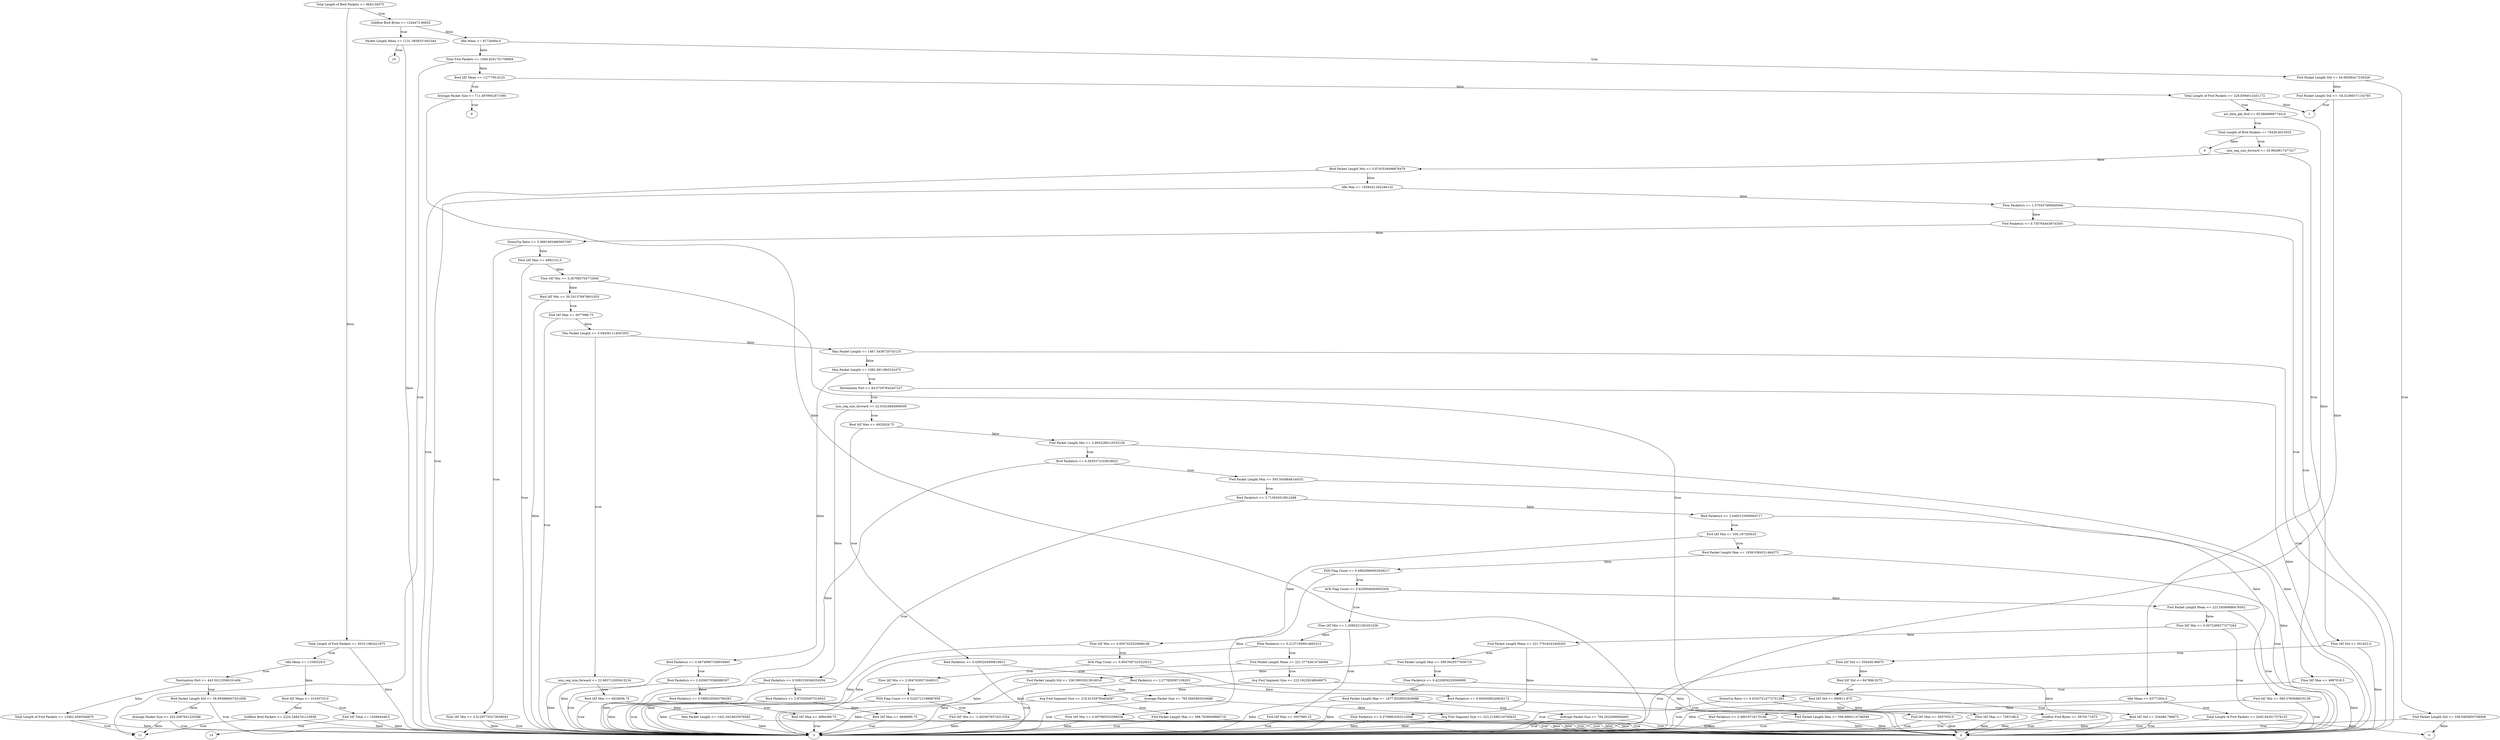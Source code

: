 // Decision Tree
digraph {
	"Total Length of Bwd Packets <= 9643.59375" [label="Total Length of Bwd Packets <= 9643.59375"]
	"Total Length of Fwd Packets <= 5010.1982421875" [label="Total Length of Fwd Packets <= 5010.1982421875"]
	"Total Length of Bwd Packets <= 9643.59375" -> "Total Length of Fwd Packets <= 5010.1982421875" [label=false]
	3 [label=3]
	"Total Length of Fwd Packets <= 5010.1982421875" -> 3 [label=false]
	"Idle Mean <= 11565529.0" [label="Idle Mean <= 11565529.0"]
	"Total Length of Fwd Packets <= 5010.1982421875" -> "Idle Mean <= 11565529.0" [label=true]
	"Bwd IAT Mean <= 31430733.0" [label="Bwd IAT Mean <= 31430733.0"]
	"Idle Mean <= 11565529.0" -> "Bwd IAT Mean <= 31430733.0" [label=false]
	"Subflow Bwd Packets <= 2224.2484741210938" [label="Subflow Bwd Packets <= 2224.2484741210938"]
	"Bwd IAT Mean <= 31430733.0" -> "Subflow Bwd Packets <= 2224.2484741210938" [label=false]
	3 [label=3]
	"Subflow Bwd Packets <= 2224.2484741210938" -> 3 [label=false]
	11 [label=11]
	"Subflow Bwd Packets <= 2224.2484741210938" -> 11 [label=true]
	"Fwd IAT Total <= 102664448.0" [label="Fwd IAT Total <= 102664448.0"]
	"Bwd IAT Mean <= 31430733.0" -> "Fwd IAT Total <= 102664448.0" [label=true]
	3 [label=3]
	"Fwd IAT Total <= 102664448.0" -> 3 [label=false]
	14 [label=14]
	"Fwd IAT Total <= 102664448.0" -> 14 [label=true]
	"Destination Port <= 443.50123596191406" [label="Destination Port <= 443.50123596191406"]
	"Idle Mean <= 11565529.0" -> "Destination Port <= 443.50123596191406" [label=true]
	"Total Length of Fwd Packets <= 13462.4560546875" [label="Total Length of Fwd Packets <= 13462.4560546875"]
	"Destination Port <= 443.50123596191406" -> "Total Length of Fwd Packets <= 13462.4560546875" [label=false]
	3 [label=3]
	"Total Length of Fwd Packets <= 13462.4560546875" -> 3 [label=false]
	11 [label=11]
	"Total Length of Fwd Packets <= 13462.4560546875" -> 11 [label=true]
	"Bwd Packet Length Std <= 56.993886947631836" [label="Bwd Packet Length Std <= 56.993886947631836"]
	"Destination Port <= 443.50123596191406" -> "Bwd Packet Length Std <= 56.993886947631836" [label=true]
	"Average Packet Size <= 243.2087631225586" [label="Average Packet Size <= 243.2087631225586"]
	"Bwd Packet Length Std <= 56.993886947631836" -> "Average Packet Size <= 243.2087631225586" [label=false]
	11 [label=11]
	"Average Packet Size <= 243.2087631225586" -> 11 [label=false]
	3 [label=3]
	"Average Packet Size <= 243.2087631225586" -> 3 [label=true]
	3 [label=3]
	"Bwd Packet Length Std <= 56.993886947631836" -> 3 [label=true]
	"Subflow Bwd Bytes <= 1244472.90625" [label="Subflow Bwd Bytes <= 1244472.90625"]
	"Total Length of Bwd Packets <= 9643.59375" -> "Subflow Bwd Bytes <= 1244472.90625" [label=true]
	"Idle Mean <= 81726464.0" [label="Idle Mean <= 81726464.0"]
	"Subflow Bwd Bytes <= 1244472.90625" -> "Idle Mean <= 81726464.0" [label=false]
	"Total Fwd Packets <= 1084.8201751708984" [label="Total Fwd Packets <= 1084.8201751708984"]
	"Idle Mean <= 81726464.0" -> "Total Fwd Packets <= 1084.8201751708984" [label=false]
	"Bwd IAT Mean <= 1277793.8125" [label="Bwd IAT Mean <= 1277793.8125"]
	"Total Fwd Packets <= 1084.8201751708984" -> "Bwd IAT Mean <= 1277793.8125" [label=false]
	"Total Length of Fwd Packets <= 228.8394012451172" [label="Total Length of Fwd Packets <= 228.8394012451172"]
	"Bwd IAT Mean <= 1277793.8125" -> "Total Length of Fwd Packets <= 228.8394012451172" [label=false]
	1 [label=1]
	"Total Length of Fwd Packets <= 228.8394012451172" -> 1 [label=false]
	"act_data_pkt_fwd <= 65.8849868774414" [label="act_data_pkt_fwd <= 65.8849868774414"]
	"Total Length of Fwd Packets <= 228.8394012451172" -> "act_data_pkt_fwd <= 65.8849868774414" [label=true]
	"Idle Mean <= 63771004.0" [label="Idle Mean <= 63771004.0"]
	"act_data_pkt_fwd <= 65.8849868774414" -> "Idle Mean <= 63771004.0" [label=false]
	3 [label=3]
	"Idle Mean <= 63771004.0" -> 3 [label=false]
	"Total Length of Fwd Packets <= 2445.843017578125" [label="Total Length of Fwd Packets <= 2445.843017578125"]
	"Idle Mean <= 63771004.0" -> "Total Length of Fwd Packets <= 2445.843017578125" [label=true]
	0 [label=0]
	"Total Length of Fwd Packets <= 2445.843017578125" -> 0 [label=false]
	3 [label=3]
	"Total Length of Fwd Packets <= 2445.843017578125" -> 3 [label=true]
	"Total Length of Bwd Packets <= 76430.6015625" [label="Total Length of Bwd Packets <= 76430.6015625"]
	"act_data_pkt_fwd <= 65.8849868774414" -> "Total Length of Bwd Packets <= 76430.6015625" [label=true]
	8 [label=8]
	"Total Length of Bwd Packets <= 76430.6015625" -> 8 [label=false]
	"min_seg_size_forward <= 25.9928617477417" [label="min_seg_size_forward <= 25.9928617477417"]
	"Total Length of Bwd Packets <= 76430.6015625" -> "min_seg_size_forward <= 25.9928617477417" [label=true]
	"Bwd Packet Length Min <= 0.9743538498878479" [label="Bwd Packet Length Min <= 0.9743538498878479"]
	"min_seg_size_forward <= 25.9928617477417" -> "Bwd Packet Length Min <= 0.9743538498878479" [label=false]
	"Idle Max <= 1058423.262246132" [label="Idle Max <= 1058423.262246132"]
	"Bwd Packet Length Min <= 0.9743538498878479" -> "Idle Max <= 1058423.262246132" [label=false]
	"Flow Packets/s <= 1.570437490940094" [label="Flow Packets/s <= 1.570437490940094"]
	"Idle Max <= 1058423.262246132" -> "Flow Packets/s <= 1.570437490940094" [label=false]
	"Fwd Packets/s <= 0.7357644438743591" [label="Fwd Packets/s <= 0.7357644438743591"]
	"Flow Packets/s <= 1.570437490940094" -> "Fwd Packets/s <= 0.7357644438743591" [label=false]
	"Down/Up Ratio <= 0.48919054865837097" [label="Down/Up Ratio <= 0.48919054865837097"]
	"Fwd Packets/s <= 0.7357644438743591" -> "Down/Up Ratio <= 0.48919054865837097" [label=false]
	"Flow IAT Max <= 4992152.0" [label="Flow IAT Max <= 4992152.0"]
	"Down/Up Ratio <= 0.48919054865837097" -> "Flow IAT Max <= 4992152.0" [label=false]
	"Flow IAT Min <= 3.267092704772949" [label="Flow IAT Min <= 3.267092704772949"]
	"Flow IAT Max <= 4992152.0" -> "Flow IAT Min <= 3.267092704772949" [label=false]
	"Bwd IAT Min <= 30.241376876831055" [label="Bwd IAT Min <= 30.241376876831055"]
	"Flow IAT Min <= 3.267092704772949" -> "Bwd IAT Min <= 30.241376876831055" [label=false]
	3 [label=3]
	"Bwd IAT Min <= 30.241376876831055" -> 3 [label=false]
	"Fwd IAT Max <= 5077888.75" [label="Fwd IAT Max <= 5077888.75"]
	"Bwd IAT Min <= 30.241376876831055" -> "Fwd IAT Max <= 5077888.75" [label=true]
	"Min Packet Length <= 3.044361114501953" [label="Min Packet Length <= 3.044361114501953"]
	"Fwd IAT Max <= 5077888.75" -> "Min Packet Length <= 3.044361114501953" [label=false]
	"Max Packet Length <= 1467.3438720703125" [label="Max Packet Length <= 1467.3438720703125"]
	"Min Packet Length <= 3.044361114501953" -> "Max Packet Length <= 1467.3438720703125" [label=false]
	"Max Packet Length <= 1082.0911865234375" [label="Max Packet Length <= 1082.0911865234375"]
	"Max Packet Length <= 1467.3438720703125" -> "Max Packet Length <= 1082.0911865234375" [label=false]
	"Bwd Packets/s <= 0.46749967336654663" [label="Bwd Packets/s <= 0.46749967336654663"]
	"Max Packet Length <= 1082.0911865234375" -> "Bwd Packets/s <= 0.46749967336654663" [label=false]
	3 [label=3]
	"Bwd Packets/s <= 0.46749967336654663" -> 3 [label=false]
	"Bwd Packets/s <= 2.9206570386886597" [label="Bwd Packets/s <= 2.9206570386886597"]
	"Bwd Packets/s <= 0.46749967336654663" -> "Bwd Packets/s <= 2.9206570386886597" [label=true]
	"Bwd Packets/s <= 0.5980255603790283" [label="Bwd Packets/s <= 0.5980255603790283"]
	"Bwd Packets/s <= 2.9206570386886597" -> "Bwd Packets/s <= 0.5980255603790283" [label=false]
	3 [label=3]
	"Bwd Packets/s <= 0.5980255603790283" -> 3 [label=false]
	"Bwd IAT Max <= 4884369.75" [label="Bwd IAT Max <= 4884369.75"]
	"Bwd Packets/s <= 0.5980255603790283" -> "Bwd IAT Max <= 4884369.75" [label=true]
	4 [label=4]
	"Bwd IAT Max <= 4884369.75" -> 4 [label=false]
	3 [label=3]
	"Bwd IAT Max <= 4884369.75" -> 3 [label=true]
	3 [label=3]
	"Bwd Packets/s <= 2.9206570386886597" -> 3 [label=true]
	"Destination Port <= 84.07397842407227" [label="Destination Port <= 84.07397842407227"]
	"Max Packet Length <= 1082.0911865234375" -> "Destination Port <= 84.07397842407227" [label=true]
	4 [label=4]
	"Destination Port <= 84.07397842407227" -> 4 [label=false]
	"min_seg_size_forward <= 22.03524684906006" [label="min_seg_size_forward <= 22.03524684906006"]
	"Destination Port <= 84.07397842407227" -> "min_seg_size_forward <= 22.03524684906006" [label=true]
	"Bwd Packets/s <= 0.5093156546354294" [label="Bwd Packets/s <= 0.5093156546354294"]
	"min_seg_size_forward <= 22.03524684906006" -> "Bwd Packets/s <= 0.5093156546354294" [label=false]
	3 [label=3]
	"Bwd Packets/s <= 0.5093156546354294" -> 3 [label=false]
	"Bwd Packets/s <= 2.870265007019043" [label="Bwd Packets/s <= 2.870265007019043"]
	"Bwd Packets/s <= 0.5093156546354294" -> "Bwd Packets/s <= 2.870265007019043" [label=true]
	"Bwd IAT Max <= 4949080.75" [label="Bwd IAT Max <= 4949080.75"]
	"Bwd Packets/s <= 2.870265007019043" -> "Bwd IAT Max <= 4949080.75" [label=false]
	4 [label=4]
	"Bwd IAT Max <= 4949080.75" -> 4 [label=false]
	3 [label=3]
	"Bwd IAT Max <= 4949080.75" -> 3 [label=true]
	3 [label=3]
	"Bwd Packets/s <= 2.870265007019043" -> 3 [label=true]
	"Bwd IAT Max <= 4932629.75" [label="Bwd IAT Max <= 4932629.75"]
	"min_seg_size_forward <= 22.03524684906006" -> "Bwd IAT Max <= 4932629.75" [label=true]
	"Fwd Packet Length Min <= 2.9932289123535156" [label="Fwd Packet Length Min <= 2.9932289123535156"]
	"Bwd IAT Max <= 4932629.75" -> "Fwd Packet Length Min <= 2.9932289123535156" [label=false]
	4 [label=4]
	"Fwd Packet Length Min <= 2.9932289123535156" -> 4 [label=false]
	"Bwd Packets/s <= 0.5835373103618622" [label="Bwd Packets/s <= 0.5835373103618622"]
	"Fwd Packet Length Min <= 2.9932289123535156" -> "Bwd Packets/s <= 0.5835373103618622" [label=true]
	3 [label=3]
	"Bwd Packets/s <= 0.5835373103618622" -> 3 [label=false]
	"Fwd Packet Length Max <= 593.5456848144531" [label="Fwd Packet Length Max <= 593.5456848144531"]
	"Bwd Packets/s <= 0.5835373103618622" -> "Fwd Packet Length Max <= 593.5456848144531" [label=true]
	"Fwd IAT Min <= 560.5765686035156" [label="Fwd IAT Min <= 560.5765686035156"]
	"Fwd Packet Length Max <= 593.5456848144531" -> "Fwd IAT Min <= 560.5765686035156" [label=false]
	"Bwd Packets/s <= 2.49019718170166" [label="Bwd Packets/s <= 2.49019718170166"]
	"Fwd IAT Min <= 560.5765686035156" -> "Bwd Packets/s <= 2.49019718170166" [label=false]
	4 [label=4]
	"Bwd Packets/s <= 2.49019718170166" -> 4 [label=false]
	3 [label=3]
	"Bwd Packets/s <= 2.49019718170166" -> 3 [label=true]
	4 [label=4]
	"Fwd IAT Min <= 560.5765686035156" -> 4 [label=true]
	"Bwd Packets/s <= 2.713034510612488" [label="Bwd Packets/s <= 2.713034510612488"]
	"Fwd Packet Length Max <= 593.5456848144531" -> "Bwd Packets/s <= 2.713034510612488" [label=true]
	"Bwd Packets/s <= 2.0493133068084717" [label="Bwd Packets/s <= 2.0493133068084717"]
	"Bwd Packets/s <= 2.713034510612488" -> "Bwd Packets/s <= 2.0493133068084717" [label=false]
	4 [label=4]
	"Bwd Packets/s <= 2.0493133068084717" -> 4 [label=false]
	"Fwd IAT Min <= 556.197265625" [label="Fwd IAT Min <= 556.197265625"]
	"Bwd Packets/s <= 2.0493133068084717" -> "Fwd IAT Min <= 556.197265625" [label=true]
	"Flow IAT Min <= 0.6507423520088196" [label="Flow IAT Min <= 0.6507423520088196"]
	"Fwd IAT Min <= 556.197265625" -> "Flow IAT Min <= 0.6507423520088196" [label=false]
	3 [label=3]
	"Flow IAT Min <= 0.6507423520088196" -> 3 [label=false]
	"ACK Flag Count <= 0.8047097325325012" [label="ACK Flag Count <= 0.8047097325325012"]
	"Flow IAT Min <= 0.6507423520088196" -> "ACK Flag Count <= 0.8047097325325012" [label=true]
	4 [label=4]
	"ACK Flag Count <= 0.8047097325325012" -> 4 [label=false]
	"Flow IAT Min <= 2.0047630071640015" [label="Flow IAT Min <= 2.0047630071640015"]
	"ACK Flag Count <= 0.8047097325325012" -> "Flow IAT Min <= 2.0047630071640015" [label=true]
	3 [label=3]
	"Flow IAT Min <= 2.0047630071640015" -> 3 [label=false]
	"PSH Flag Count <= 0.5242712199687958" [label="PSH Flag Count <= 0.5242712199687958"]
	"Flow IAT Min <= 2.0047630071640015" -> "PSH Flag Count <= 0.5242712199687958" [label=true]
	3 [label=3]
	"PSH Flag Count <= 0.5242712199687958" -> 3 [label=false]
	"Fwd IAT Min <= -1.4020079374313354" [label="Fwd IAT Min <= -1.4020079374313354"]
	"PSH Flag Count <= 0.5242712199687958" -> "Fwd IAT Min <= -1.4020079374313354" [label=true]
	3 [label=3]
	"Fwd IAT Min <= -1.4020079374313354" -> 3 [label=false]
	4 [label=4]
	"Fwd IAT Min <= -1.4020079374313354" -> 4 [label=true]
	"Bwd Packet Length Max <= 1838.0384521484375" [label="Bwd Packet Length Max <= 1838.0384521484375"]
	"Fwd IAT Min <= 556.197265625" -> "Bwd Packet Length Max <= 1838.0384521484375" [label=true]
	"PSH Flag Count <= 0.49620960652828217" [label="PSH Flag Count <= 0.49620960652828217"]
	"Bwd Packet Length Max <= 1838.0384521484375" -> "PSH Flag Count <= 0.49620960652828217" [label=false]
	"Flow IAT Min <= 0.497995525598526" [label="Flow IAT Min <= 0.497995525598526"]
	"PSH Flag Count <= 0.49620960652828217" -> "Flow IAT Min <= 0.497995525598526" [label=false]
	3 [label=3]
	"Flow IAT Min <= 0.497995525598526" -> 3 [label=false]
	4 [label=4]
	"Flow IAT Min <= 0.497995525598526" -> 4 [label=true]
	"ACK Flag Count <= 0.6236949265003204" [label="ACK Flag Count <= 0.6236949265003204"]
	"PSH Flag Count <= 0.49620960652828217" -> "ACK Flag Count <= 0.6236949265003204" [label=true]
	"Fwd Packet Length Mean <= 223.54580688476562" [label="Fwd Packet Length Mean <= 223.54580688476562"]
	"ACK Flag Count <= 0.6236949265003204" -> "Fwd Packet Length Mean <= 223.54580688476562" [label=false]
	"Flow IAT Min <= 0.5072369277477264" [label="Flow IAT Min <= 0.5072369277477264"]
	"Fwd Packet Length Mean <= 223.54580688476562" -> "Flow IAT Min <= 0.5072369277477264" [label=false]
	"Fwd Packet Length Mean <= 221.77918243408203" [label="Fwd Packet Length Mean <= 221.77918243408203"]
	"Flow IAT Min <= 0.5072369277477264" -> "Fwd Packet Length Mean <= 221.77918243408203" [label=false]
	"Flow Packets/s <= 0.2709803283214569" [label="Flow Packets/s <= 0.2709803283214569"]
	"Fwd Packet Length Mean <= 221.77918243408203" -> "Flow Packets/s <= 0.2709803283214569" [label=false]
	3 [label=3]
	"Flow Packets/s <= 0.2709803283214569" -> 3 [label=false]
	4 [label=4]
	"Flow Packets/s <= 0.2709803283214569" -> 4 [label=true]
	"Fwd Packet Length Max <= 599.0629577636719" [label="Fwd Packet Length Max <= 599.0629577636719"]
	"Fwd Packet Length Mean <= 221.77918243408203" -> "Fwd Packet Length Max <= 599.0629577636719" [label=true]
	"Fwd Packet Length Std <= 238.39933013916016" [label="Fwd Packet Length Std <= 238.39933013916016"]
	"Fwd Packet Length Max <= 599.0629577636719" -> "Fwd Packet Length Std <= 238.39933013916016" [label=false]
	3 [label=3]
	"Fwd Packet Length Std <= 238.39933013916016" -> 3 [label=false]
	"Average Packet Size <= 765.5665893554688" [label="Average Packet Size <= 765.5665893554688"]
	"Fwd Packet Length Std <= 238.39933013916016" -> "Average Packet Size <= 765.5665893554688" [label=true]
	"Avg Fwd Segment Size <= 223.21588134765625" [label="Avg Fwd Segment Size <= 223.21588134765625"]
	"Average Packet Size <= 765.5665893554688" -> "Avg Fwd Segment Size <= 223.21588134765625" [label=false]
	3 [label=3]
	"Avg Fwd Segment Size <= 223.21588134765625" -> 3 [label=false]
	4 [label=4]
	"Avg Fwd Segment Size <= 223.21588134765625" -> 4 [label=true]
	3 [label=3]
	"Average Packet Size <= 765.5665893554688" -> 3 [label=true]
	"Flow Packets/s <= 0.4220859259366989" [label="Flow Packets/s <= 0.4220859259366989"]
	"Fwd Packet Length Max <= 599.0629577636719" -> "Flow Packets/s <= 0.4220859259366989" [label=true]
	"Bwd Packet Length Max <= 1677.9328002929688" [label="Bwd Packet Length Max <= 1677.9328002929688"]
	"Flow Packets/s <= 0.4220859259366989" -> "Bwd Packet Length Max <= 1677.9328002929688" [label=false]
	3 [label=3]
	"Bwd Packet Length Max <= 1677.9328002929688" -> 3 [label=false]
	"Average Packet Size <= 764.2622680664062" [label="Average Packet Size <= 764.2622680664062"]
	"Bwd Packet Length Max <= 1677.9328002929688" -> "Average Packet Size <= 764.2622680664062" [label=true]
	4 [label=4]
	"Average Packet Size <= 764.2622680664062" -> 4 [label=false]
	3 [label=3]
	"Average Packet Size <= 764.2622680664062" -> 3 [label=true]
	4 [label=4]
	"Flow Packets/s <= 0.4220859259366989" -> 4 [label=true]
	4 [label=4]
	"Flow IAT Min <= 0.5072369277477264" -> 4 [label=true]
	4 [label=4]
	"Fwd Packet Length Mean <= 223.54580688476562" -> 4 [label=true]
	"Flow IAT Min <= 1.2095221281051636" [label="Flow IAT Min <= 1.2095221281051636"]
	"ACK Flag Count <= 0.6236949265003204" -> "Flow IAT Min <= 1.2095221281051636" [label=true]
	"Flow Packets/s <= 0.21371956914663315" [label="Flow Packets/s <= 0.21371956914663315"]
	"Flow IAT Min <= 1.2095221281051636" -> "Flow Packets/s <= 0.21371956914663315" [label=false]
	3 [label=3]
	"Flow Packets/s <= 0.21371956914663315" -> 3 [label=false]
	"Fwd Packet Length Mean <= 221.37742614746094" [label="Fwd Packet Length Mean <= 221.37742614746094"]
	"Flow Packets/s <= 0.21371956914663315" -> "Fwd Packet Length Mean <= 221.37742614746094" [label=true]
	3 [label=3]
	"Fwd Packet Length Mean <= 221.37742614746094" -> 3 [label=false]
	"Avg Fwd Segment Size <= 223.16229248046875" [label="Avg Fwd Segment Size <= 223.16229248046875"]
	"Fwd Packet Length Mean <= 221.37742614746094" -> "Avg Fwd Segment Size <= 223.16229248046875" [label=true]
	"Avg Fwd Segment Size <= 218.41539764404297" [label="Avg Fwd Segment Size <= 218.41539764404297"]
	"Avg Fwd Segment Size <= 223.16229248046875" -> "Avg Fwd Segment Size <= 218.41539764404297" [label=false]
	3 [label=3]
	"Avg Fwd Segment Size <= 218.41539764404297" -> 3 [label=false]
	"Fwd Packet Length Max <= 598.7836608886719" [label="Fwd Packet Length Max <= 598.7836608886719"]
	"Avg Fwd Segment Size <= 218.41539764404297" -> "Fwd Packet Length Max <= 598.7836608886719" [label=true]
	4 [label=4]
	"Fwd Packet Length Max <= 598.7836608886719" -> 4 [label=false]
	3 [label=3]
	"Fwd Packet Length Max <= 598.7836608886719" -> 3 [label=true]
	4 [label=4]
	"Avg Fwd Segment Size <= 223.16229248046875" -> 4 [label=true]
	"Fwd IAT Max <= 5007880.25" [label="Fwd IAT Max <= 5007880.25"]
	"Flow IAT Min <= 1.2095221281051636" -> "Fwd IAT Max <= 5007880.25" [label=true]
	4 [label=4]
	"Fwd IAT Max <= 5007880.25" -> 4 [label=false]
	3 [label=3]
	"Fwd IAT Max <= 5007880.25" -> 3 [label=true]
	4 [label=4]
	"Bwd Packet Length Max <= 1838.0384521484375" -> 4 [label=true]
	3 [label=3]
	"Bwd Packets/s <= 2.713034510612488" -> 3 [label=true]
	"Bwd Packets/s <= 0.4393204599618912" [label="Bwd Packets/s <= 0.4393204599618912"]
	"Bwd IAT Max <= 4932629.75" -> "Bwd Packets/s <= 0.4393204599618912" [label=true]
	3 [label=3]
	"Bwd Packets/s <= 0.4393204599618912" -> 3 [label=false]
	"Bwd Packets/s <= 2.277820587158203" [label="Bwd Packets/s <= 2.277820587158203"]
	"Bwd Packets/s <= 0.4393204599618912" -> "Bwd Packets/s <= 2.277820587158203" [label=true]
	"Bwd Packets/s <= 0.6004009246826172" [label="Bwd Packets/s <= 0.6004009246826172"]
	"Bwd Packets/s <= 2.277820587158203" -> "Bwd Packets/s <= 0.6004009246826172" [label=false]
	3 [label=3]
	"Bwd Packets/s <= 0.6004009246826172" -> 3 [label=false]
	"Fwd Packet Length Max <= 594.8680114746094" [label="Fwd Packet Length Max <= 594.8680114746094"]
	"Bwd Packets/s <= 0.6004009246826172" -> "Fwd Packet Length Max <= 594.8680114746094" [label=true]
	4 [label=4]
	"Fwd Packet Length Max <= 594.8680114746094" -> 4 [label=false]
	3 [label=3]
	"Fwd Packet Length Max <= 594.8680114746094" -> 3 [label=true]
	3 [label=3]
	"Bwd Packets/s <= 2.277820587158203" -> 3 [label=true]
	4 [label=4]
	"Max Packet Length <= 1467.3438720703125" -> 4 [label=true]
	"min_seg_size_forward <= 22.683712005615234" [label="min_seg_size_forward <= 22.683712005615234"]
	"Min Packet Length <= 3.044361114501953" -> "min_seg_size_forward <= 22.683712005615234" [label=true]
	3 [label=3]
	"min_seg_size_forward <= 22.683712005615234" -> 3 [label=false]
	"Bwd IAT Max <= 4924658.75" [label="Bwd IAT Max <= 4924658.75"]
	"min_seg_size_forward <= 22.683712005615234" -> "Bwd IAT Max <= 4924658.75" [label=true]
	"Max Packet Length <= 1441.6416625976562" [label="Max Packet Length <= 1441.6416625976562"]
	"Bwd IAT Max <= 4924658.75" -> "Max Packet Length <= 1441.6416625976562" [label=false]
	3 [label=3]
	"Max Packet Length <= 1441.6416625976562" -> 3 [label=false]
	4 [label=4]
	"Max Packet Length <= 1441.6416625976562" -> 4 [label=true]
	3 [label=3]
	"Bwd IAT Max <= 4924658.75" -> 3 [label=true]
	3 [label=3]
	"Fwd IAT Max <= 5077888.75" -> 3 [label=true]
	"Fwd IAT Max <= 5057053.0" [label="Fwd IAT Max <= 5057053.0"]
	"Flow IAT Min <= 3.267092704772949" -> "Fwd IAT Max <= 5057053.0" [label=true]
	4 [label=4]
	"Fwd IAT Max <= 5057053.0" -> 4 [label=false]
	3 [label=3]
	"Fwd IAT Max <= 5057053.0" -> 3 [label=true]
	3 [label=3]
	"Flow IAT Max <= 4992152.0" -> 3 [label=true]
	"Flow IAT Min <= 0.41297735273838043" [label="Flow IAT Min <= 0.41297735273838043"]
	"Down/Up Ratio <= 0.48919054865837097" -> "Flow IAT Min <= 0.41297735273838043" [label=true]
	3 [label=3]
	"Flow IAT Min <= 0.41297735273838043" -> 3 [label=false]
	3 [label=3]
	"Flow IAT Min <= 0.41297735273838043" -> 3 [label=true]
	"Flow IAT Max <= 4987018.5" [label="Flow IAT Max <= 4987018.5"]
	"Fwd Packets/s <= 0.7357644438743591" -> "Flow IAT Max <= 4987018.5" [label=true]
	4 [label=4]
	"Flow IAT Max <= 4987018.5" -> 4 [label=false]
	"Down/Up Ratio <= 0.43207214772701263" [label="Down/Up Ratio <= 0.43207214772701263"]
	"Flow IAT Max <= 4987018.5" -> "Down/Up Ratio <= 0.43207214772701263" [label=true]
	"Flow IAT Max <= 7283186.0" [label="Flow IAT Max <= 7283186.0"]
	"Down/Up Ratio <= 0.43207214772701263" -> "Flow IAT Max <= 7283186.0" [label=false]
	4 [label=4]
	"Flow IAT Max <= 7283186.0" -> 4 [label=false]
	3 [label=3]
	"Flow IAT Max <= 7283186.0" -> 3 [label=true]
	3 [label=3]
	"Down/Up Ratio <= 0.43207214772701263" -> 3 [label=true]
	4 [label=4]
	"Flow Packets/s <= 1.570437490940094" -> 4 [label=true]
	3 [label=3]
	"Idle Max <= 1058423.262246132" -> 3 [label=true]
	3 [label=3]
	"Bwd Packet Length Min <= 0.9743538498878479" -> 3 [label=true]
	"Flow IAT Std <= 501822.0" [label="Flow IAT Std <= 501822.0"]
	"min_seg_size_forward <= 25.9928617477417" -> "Flow IAT Std <= 501822.0" [label=true]
	4 [label=4]
	"Flow IAT Std <= 501822.0" -> 4 [label=false]
	"Flow IAT Std <= 550436.96875" [label="Flow IAT Std <= 550436.96875"]
	"Flow IAT Std <= 501822.0" -> "Flow IAT Std <= 550436.96875" [label=true]
	"Bwd IAT Std <= 647886.9375" [label="Bwd IAT Std <= 647886.9375"]
	"Flow IAT Std <= 550436.96875" -> "Bwd IAT Std <= 647886.9375" [label=false]
	"Bwd IAT Std <= 334489.796875" [label="Bwd IAT Std <= 334489.796875"]
	"Bwd IAT Std <= 647886.9375" -> "Bwd IAT Std <= 334489.796875" [label=false]
	3 [label=3]
	"Bwd IAT Std <= 334489.796875" -> 3 [label=false]
	4 [label=4]
	"Bwd IAT Std <= 334489.796875" -> 4 [label=true]
	"Bwd IAT Std <= 690611.875" [label="Bwd IAT Std <= 690611.875"]
	"Bwd IAT Std <= 647886.9375" -> "Bwd IAT Std <= 690611.875" [label=true]
	"Subflow Fwd Bytes <= 38705.71875" [label="Subflow Fwd Bytes <= 38705.71875"]
	"Bwd IAT Std <= 690611.875" -> "Subflow Fwd Bytes <= 38705.71875" [label=false]
	3 [label=3]
	"Subflow Fwd Bytes <= 38705.71875" -> 3 [label=false]
	4 [label=4]
	"Subflow Fwd Bytes <= 38705.71875" -> 4 [label=true]
	3 [label=3]
	"Bwd IAT Std <= 690611.875" -> 3 [label=true]
	3 [label=3]
	"Flow IAT Std <= 550436.96875" -> 3 [label=true]
	"Average Packet Size <= 711.4978942871094" [label="Average Packet Size <= 711.4978942871094"]
	"Bwd IAT Mean <= 1277793.8125" -> "Average Packet Size <= 711.4978942871094" [label=true]
	3 [label=3]
	"Average Packet Size <= 711.4978942871094" -> 3 [label=false]
	9 [label=9]
	"Average Packet Size <= 711.4978942871094" -> 9 [label=true]
	11 [label=11]
	"Total Fwd Packets <= 1084.8201751708984" -> 11 [label=true]
	"Fwd Packet Length Std <= 44.09296417236328" [label="Fwd Packet Length Std <= 44.09296417236328"]
	"Idle Mean <= 81726464.0" -> "Fwd Packet Length Std <= 44.09296417236328" [label=true]
	"Fwd Packet Length Std <= -54.32366371154785" [label="Fwd Packet Length Std <= -54.32366371154785"]
	"Fwd Packet Length Std <= 44.09296417236328" -> "Fwd Packet Length Std <= -54.32366371154785" [label=false]
	3 [label=3]
	"Fwd Packet Length Std <= -54.32366371154785" -> 3 [label=false]
	1 [label=1]
	"Fwd Packet Length Std <= -54.32366371154785" -> 1 [label=true]
	"Fwd Packet Length Std <= 339.0493850708008" [label="Fwd Packet Length Std <= 339.0493850708008"]
	"Fwd Packet Length Std <= 44.09296417236328" -> "Fwd Packet Length Std <= 339.0493850708008" [label=true]
	0 [label=0]
	"Fwd Packet Length Std <= 339.0493850708008" -> 0 [label=false]
	3 [label=3]
	"Fwd Packet Length Std <= 339.0493850708008" -> 3 [label=true]
	"Packet Length Mean <= 1131.3858337402344" [label="Packet Length Mean <= 1131.3858337402344"]
	"Subflow Bwd Bytes <= 1244472.90625" -> "Packet Length Mean <= 1131.3858337402344" [label=true]
	3 [label=3]
	"Packet Length Mean <= 1131.3858337402344" -> 3 [label=false]
	10 [label=10]
	"Packet Length Mean <= 1131.3858337402344" -> 10 [label=true]
}
